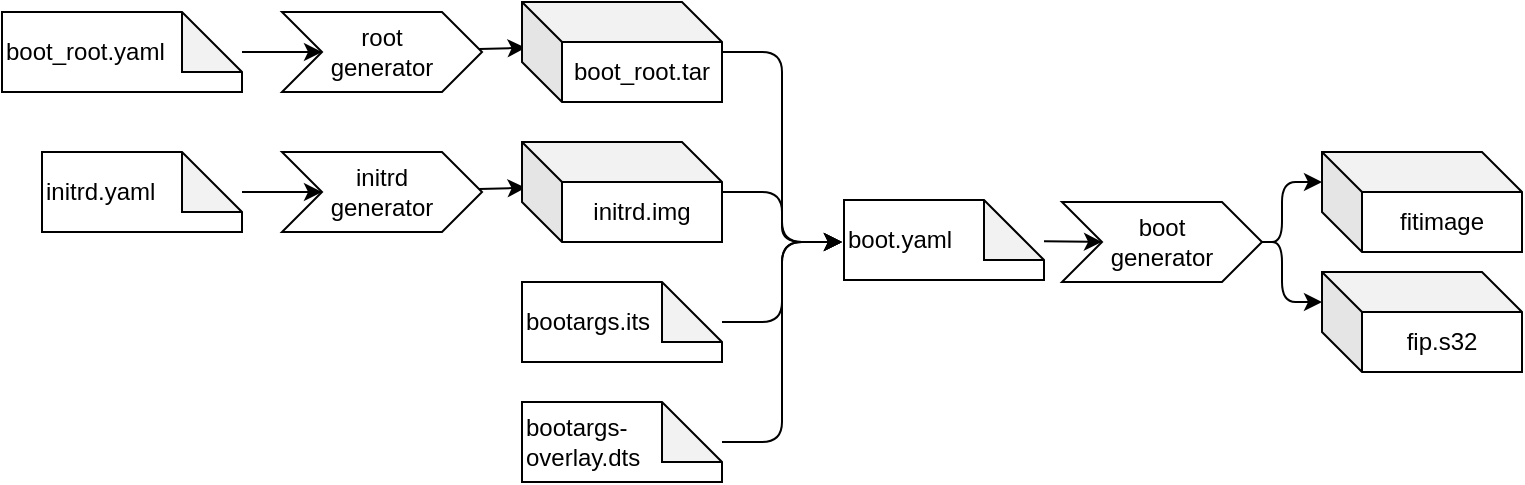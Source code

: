 <mxfile scale="3" border="0">
    <diagram id="tkO2ZHMJw7AgaGIHOpt5" name="Page-1">
        <mxGraphModel dx="1162" dy="482" grid="1" gridSize="10" guides="1" tooltips="1" connect="1" arrows="1" fold="1" page="1" pageScale="1" pageWidth="850" pageHeight="1100" background="#FFFFFF" math="0" shadow="0">
            <root>
                <mxCell id="0"/>
                <mxCell id="1" parent="0"/>
                <mxCell id="7" style="edgeStyle=none;html=1;entryX=0.018;entryY=0.457;entryDx=0;entryDy=0;entryPerimeter=0;" parent="1" source="2" target="6" edge="1">
                    <mxGeometry relative="1" as="geometry"/>
                </mxCell>
                <mxCell id="2" value="root&lt;br&gt;generator" style="shape=step;perimeter=stepPerimeter;whiteSpace=wrap;html=1;fixedSize=1;" parent="1" vertex="1">
                    <mxGeometry x="140" y="45" width="100" height="40" as="geometry"/>
                </mxCell>
                <mxCell id="5" style="edgeStyle=none;html=1;entryX=0;entryY=0.5;entryDx=0;entryDy=0;" parent="1" source="3" target="2" edge="1">
                    <mxGeometry relative="1" as="geometry"/>
                </mxCell>
                <mxCell id="3" value="boot_root.yaml" style="shape=note;whiteSpace=wrap;html=1;backgroundOutline=1;darkOpacity=0.05;align=left;" parent="1" vertex="1">
                    <mxGeometry y="45" width="120" height="40" as="geometry"/>
                </mxCell>
                <mxCell id="17" style="edgeStyle=none;html=1;" parent="1" source="6" edge="1">
                    <mxGeometry relative="1" as="geometry">
                        <Array as="points">
                            <mxPoint x="390" y="65"/>
                            <mxPoint x="390" y="160"/>
                        </Array>
                        <mxPoint x="420" y="160" as="targetPoint"/>
                    </mxGeometry>
                </mxCell>
                <mxCell id="6" value="boot_root.tar" style="shape=cube;whiteSpace=wrap;html=1;boundedLbl=1;backgroundOutline=1;darkOpacity=0.05;darkOpacity2=0.1;" parent="1" vertex="1">
                    <mxGeometry x="260" y="40" width="100" height="50" as="geometry"/>
                </mxCell>
                <mxCell id="8" style="edgeStyle=none;html=1;entryX=0.018;entryY=0.457;entryDx=0;entryDy=0;entryPerimeter=0;" parent="1" source="9" target="12" edge="1">
                    <mxGeometry relative="1" as="geometry"/>
                </mxCell>
                <mxCell id="9" value="initrd&lt;br&gt;generator" style="shape=step;perimeter=stepPerimeter;whiteSpace=wrap;html=1;fixedSize=1;" parent="1" vertex="1">
                    <mxGeometry x="140" y="115" width="100" height="40" as="geometry"/>
                </mxCell>
                <mxCell id="10" style="edgeStyle=none;html=1;entryX=0;entryY=0.5;entryDx=0;entryDy=0;" parent="1" source="11" target="9" edge="1">
                    <mxGeometry relative="1" as="geometry"/>
                </mxCell>
                <mxCell id="11" value="initrd.yaml" style="shape=note;whiteSpace=wrap;html=1;backgroundOutline=1;darkOpacity=0.05;align=left;" parent="1" vertex="1">
                    <mxGeometry x="20" y="115" width="100" height="40" as="geometry"/>
                </mxCell>
                <mxCell id="18" style="edgeStyle=none;html=1;" parent="1" source="12" edge="1">
                    <mxGeometry relative="1" as="geometry">
                        <mxPoint x="420" y="160" as="targetPoint"/>
                        <Array as="points">
                            <mxPoint x="390" y="135"/>
                            <mxPoint x="390" y="160"/>
                        </Array>
                    </mxGeometry>
                </mxCell>
                <mxCell id="12" value="initrd.img" style="shape=cube;whiteSpace=wrap;html=1;boundedLbl=1;backgroundOutline=1;darkOpacity=0.05;darkOpacity2=0.1;" parent="1" vertex="1">
                    <mxGeometry x="260" y="110" width="100" height="50" as="geometry"/>
                </mxCell>
                <mxCell id="19" style="edgeStyle=none;html=1;" parent="1" source="13" edge="1">
                    <mxGeometry relative="1" as="geometry">
                        <Array as="points">
                            <mxPoint x="390" y="200"/>
                            <mxPoint x="390" y="160"/>
                        </Array>
                        <mxPoint x="420" y="160" as="targetPoint"/>
                    </mxGeometry>
                </mxCell>
                <mxCell id="13" value="bootargs.its" style="shape=note;whiteSpace=wrap;html=1;backgroundOutline=1;darkOpacity=0.05;align=left;" parent="1" vertex="1">
                    <mxGeometry x="260" y="180" width="100" height="40" as="geometry"/>
                </mxCell>
                <mxCell id="20" style="edgeStyle=none;html=1;" parent="1" source="14" edge="1">
                    <mxGeometry relative="1" as="geometry">
                        <Array as="points">
                            <mxPoint x="390" y="260"/>
                            <mxPoint x="390" y="160"/>
                        </Array>
                        <mxPoint x="420" y="160" as="targetPoint"/>
                    </mxGeometry>
                </mxCell>
                <mxCell id="14" value="bootargs-overlay.dts" style="shape=note;whiteSpace=wrap;html=1;backgroundOutline=1;darkOpacity=0.05;align=left;" parent="1" vertex="1">
                    <mxGeometry x="260" y="240" width="100" height="40" as="geometry"/>
                </mxCell>
                <mxCell id="23" style="edgeStyle=none;html=1;entryX=0;entryY=0;entryDx=0;entryDy=15;entryPerimeter=0;" parent="1" source="15" target="21" edge="1">
                    <mxGeometry relative="1" as="geometry">
                        <Array as="points">
                            <mxPoint x="640" y="160"/>
                            <mxPoint x="640" y="130"/>
                        </Array>
                    </mxGeometry>
                </mxCell>
                <mxCell id="24" style="edgeStyle=none;html=1;entryX=0;entryY=0;entryDx=0;entryDy=15;entryPerimeter=0;" parent="1" source="15" target="22" edge="1">
                    <mxGeometry relative="1" as="geometry">
                        <Array as="points">
                            <mxPoint x="640" y="160"/>
                            <mxPoint x="640" y="190"/>
                        </Array>
                    </mxGeometry>
                </mxCell>
                <mxCell id="15" value="boot&lt;br&gt;generator" style="shape=step;perimeter=stepPerimeter;whiteSpace=wrap;html=1;fixedSize=1;" parent="1" vertex="1">
                    <mxGeometry x="530" y="140" width="100" height="40" as="geometry"/>
                </mxCell>
                <mxCell id="21" value="fitimage" style="shape=cube;whiteSpace=wrap;html=1;boundedLbl=1;backgroundOutline=1;darkOpacity=0.05;darkOpacity2=0.1;" parent="1" vertex="1">
                    <mxGeometry x="660" y="115" width="100" height="50" as="geometry"/>
                </mxCell>
                <mxCell id="22" value="fip.s32" style="shape=cube;whiteSpace=wrap;html=1;boundedLbl=1;backgroundOutline=1;darkOpacity=0.05;darkOpacity2=0.1;" parent="1" vertex="1">
                    <mxGeometry x="660" y="175" width="100" height="50" as="geometry"/>
                </mxCell>
                <mxCell id="27" style="edgeStyle=none;html=1;entryX=0;entryY=0.5;entryDx=0;entryDy=0;" edge="1" parent="1" source="25" target="15">
                    <mxGeometry relative="1" as="geometry"/>
                </mxCell>
                <mxCell id="25" value="boot.yaml" style="shape=note;whiteSpace=wrap;html=1;backgroundOutline=1;darkOpacity=0.05;align=left;" vertex="1" parent="1">
                    <mxGeometry x="421" y="139" width="100" height="40" as="geometry"/>
                </mxCell>
            </root>
        </mxGraphModel>
    </diagram>
</mxfile>
